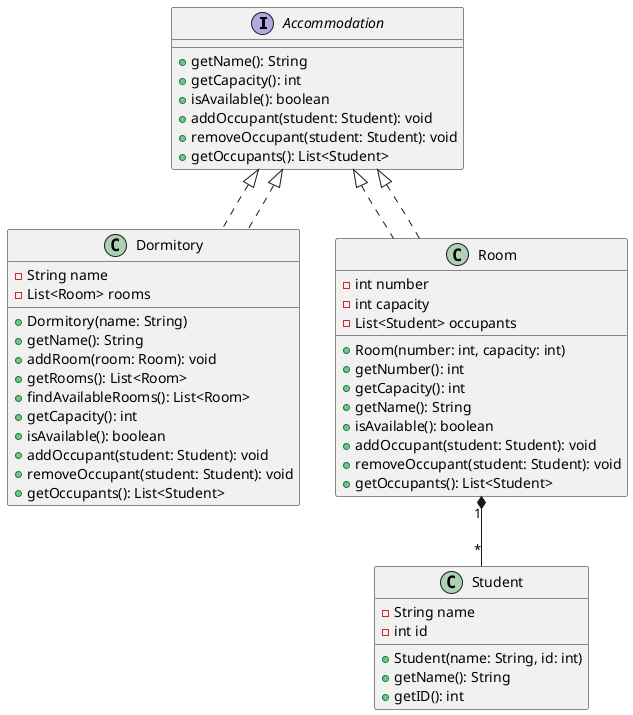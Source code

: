 @startuml

interface Accommodation {
  + getName(): String
  + getCapacity(): int
  + isAvailable(): boolean
  + addOccupant(student: Student): void
  + removeOccupant(student: Student): void
  + getOccupants(): List<Student>
}

class Dormitory implements Accommodation {
  - String name
  - List<Room> rooms
  + Dormitory(name: String)
  + getName(): String
  + addRoom(room: Room): void
  + getRooms(): List<Room>
  + findAvailableRooms(): List<Room>
  + getCapacity(): int
  + isAvailable(): boolean
  + addOccupant(student: Student): void
  + removeOccupant(student: Student): void
  + getOccupants(): List<Student>
}

class Room implements Accommodation {
  - int number
  - int capacity
  - List<Student> occupants
  + Room(number: int, capacity: int)
  + getNumber(): int
  + getCapacity(): int
  + getName(): String
  + isAvailable(): boolean
  + addOccupant(student: Student): void
  + removeOccupant(student: Student): void
  + getOccupants(): List<Student>
}

class Student {
  - String name
  - int id
  + Student(name: String, id: int)
  + getName(): String
  + getID(): int
}

Accommodation <|.. Dormitory
Accommodation <|.. Room
Room "1" *-- "*" Student

@enduml
